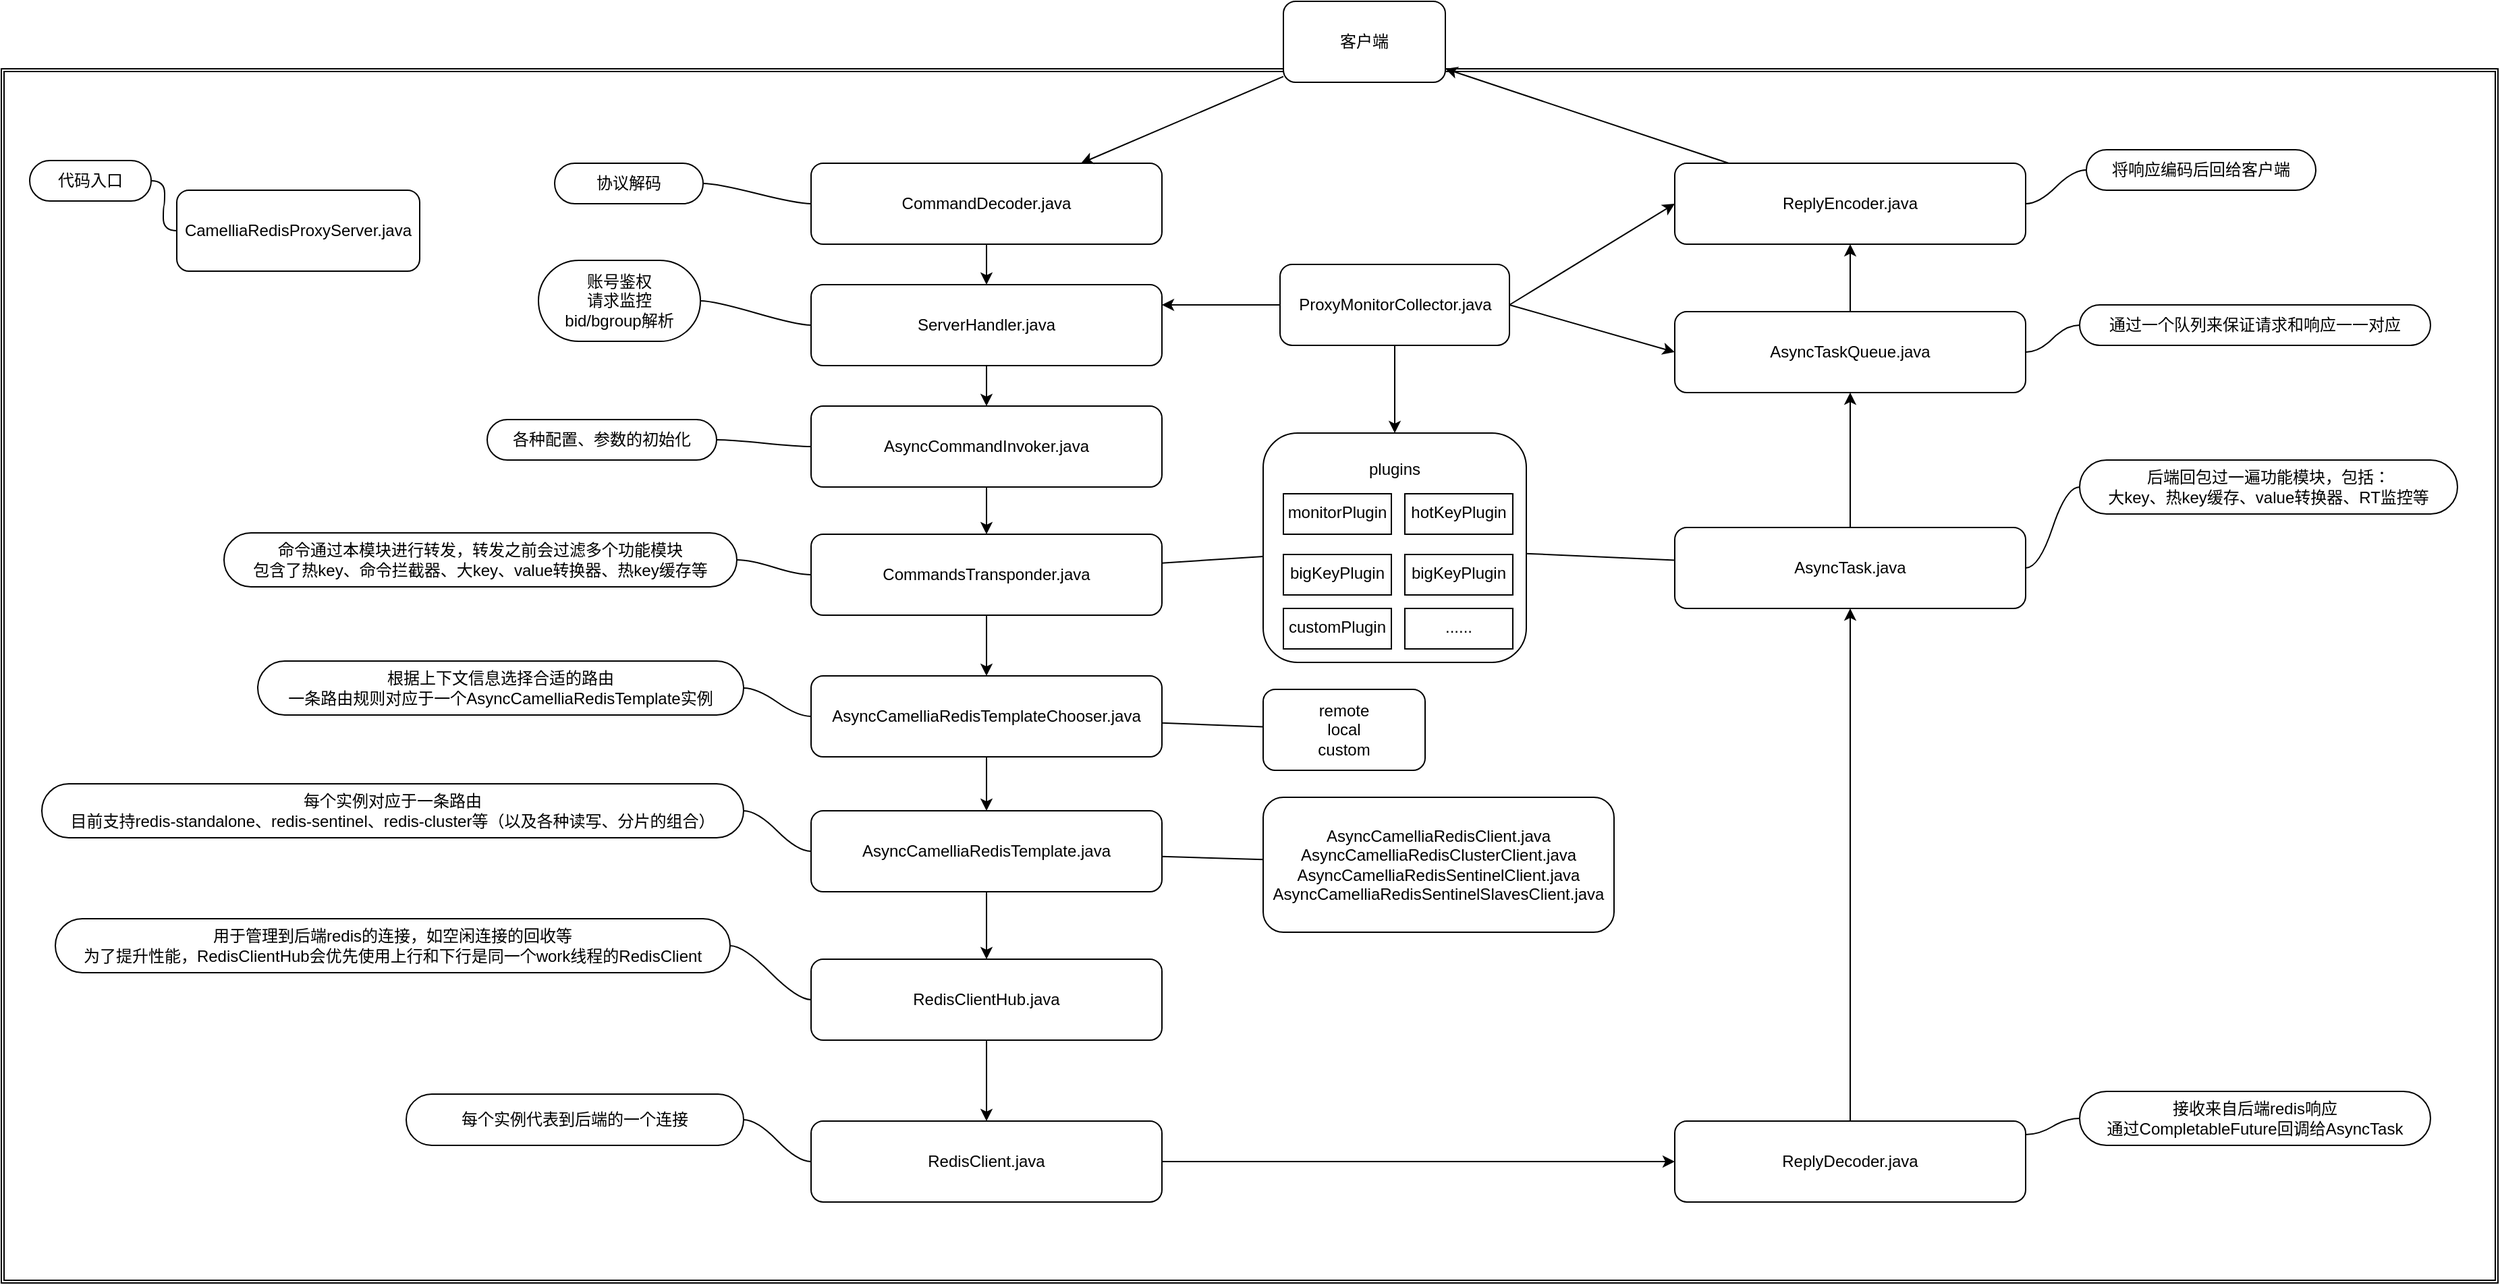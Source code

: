 <mxfile version="15.7.3" type="device"><diagram id="B0rq02993B2-hYQBSMJg" name="第 1 页"><mxGraphModel dx="2858" dy="1236" grid="1" gridSize="10" guides="1" tooltips="1" connect="1" arrows="1" fold="1" page="1" pageScale="1" pageWidth="827" pageHeight="1169" math="0" shadow="0"><root><mxCell id="0"/><mxCell id="1" parent="0"/><mxCell id="HqHJhorlUZuYk0NV3Dop-37" value="" style="shape=ext;double=1;rounded=0;whiteSpace=wrap;html=1;fontSize=12;align=center;verticalAlign=top;" parent="1" vertex="1"><mxGeometry x="-330" y="180" width="1850" height="900" as="geometry"/></mxCell><mxCell id="BX8Up6AO_PbBU9zY_H3O-1" value="CamelliaRedisProxyServer.java" style="rounded=1;whiteSpace=wrap;html=1;" parent="1" vertex="1"><mxGeometry x="-200" y="270" width="180" height="60" as="geometry"/></mxCell><mxCell id="BX8Up6AO_PbBU9zY_H3O-3" value="CommandDecoder.java" style="rounded=1;whiteSpace=wrap;html=1;" parent="1" vertex="1"><mxGeometry x="270" y="250" width="260" height="60" as="geometry"/></mxCell><mxCell id="BX8Up6AO_PbBU9zY_H3O-4" value="ServerHandler.java" style="rounded=1;whiteSpace=wrap;html=1;" parent="1" vertex="1"><mxGeometry x="270" y="340" width="260" height="60" as="geometry"/></mxCell><mxCell id="BX8Up6AO_PbBU9zY_H3O-5" value="AsyncCommandInvoker.java" style="rounded=1;whiteSpace=wrap;html=1;" parent="1" vertex="1"><mxGeometry x="270" y="430" width="260" height="60" as="geometry"/></mxCell><mxCell id="BX8Up6AO_PbBU9zY_H3O-6" value="CommandsTransponder.java" style="rounded=1;whiteSpace=wrap;html=1;" parent="1" vertex="1"><mxGeometry x="270" y="525" width="260" height="60" as="geometry"/></mxCell><mxCell id="BX8Up6AO_PbBU9zY_H3O-7" value="" style="endArrow=classic;html=1;" parent="1" source="BX8Up6AO_PbBU9zY_H3O-3" target="BX8Up6AO_PbBU9zY_H3O-4" edge="1"><mxGeometry width="50" height="50" relative="1" as="geometry"><mxPoint x="390" y="410" as="sourcePoint"/><mxPoint x="440" y="360" as="targetPoint"/></mxGeometry></mxCell><mxCell id="BX8Up6AO_PbBU9zY_H3O-8" value="" style="endArrow=classic;html=1;" parent="1" source="BX8Up6AO_PbBU9zY_H3O-4" target="BX8Up6AO_PbBU9zY_H3O-5" edge="1"><mxGeometry width="50" height="50" relative="1" as="geometry"><mxPoint x="445" y="320" as="sourcePoint"/><mxPoint x="445" y="350" as="targetPoint"/></mxGeometry></mxCell><mxCell id="BX8Up6AO_PbBU9zY_H3O-9" value="" style="endArrow=classic;html=1;" parent="1" source="BX8Up6AO_PbBU9zY_H3O-5" target="BX8Up6AO_PbBU9zY_H3O-6" edge="1"><mxGeometry width="50" height="50" relative="1" as="geometry"><mxPoint x="430" y="500" as="sourcePoint"/><mxPoint x="630" y="360" as="targetPoint"/></mxGeometry></mxCell><mxCell id="HqHJhorlUZuYk0NV3Dop-1" value="&lt;font style=&quot;font-size: 12px ; line-height: 120%&quot;&gt;plugins&lt;br&gt;&lt;/font&gt;" style="rounded=1;whiteSpace=wrap;html=1;align=center;spacingTop=6;spacing=9;verticalAlign=top;" parent="1" vertex="1"><mxGeometry x="605" y="450" width="195" height="170" as="geometry"/></mxCell><mxCell id="HqHJhorlUZuYk0NV3Dop-10" value="" style="endArrow=none;html=1;" parent="1" source="BX8Up6AO_PbBU9zY_H3O-6" target="HqHJhorlUZuYk0NV3Dop-1" edge="1"><mxGeometry width="50" height="50" relative="1" as="geometry"><mxPoint x="540" y="670" as="sourcePoint"/><mxPoint x="790" y="560" as="targetPoint"/></mxGeometry></mxCell><mxCell id="HqHJhorlUZuYk0NV3Dop-12" value="AsyncCamelliaRedisTemplateChooser.java" style="rounded=1;whiteSpace=wrap;html=1;" parent="1" vertex="1"><mxGeometry x="270" y="630" width="260" height="60" as="geometry"/></mxCell><mxCell id="HqHJhorlUZuYk0NV3Dop-13" value="" style="endArrow=classic;html=1;" parent="1" source="BX8Up6AO_PbBU9zY_H3O-6" target="HqHJhorlUZuYk0NV3Dop-12" edge="1"><mxGeometry width="50" height="50" relative="1" as="geometry"><mxPoint x="403" y="560" as="sourcePoint"/><mxPoint x="410" y="535" as="targetPoint"/></mxGeometry></mxCell><mxCell id="HqHJhorlUZuYk0NV3Dop-14" value="AsyncCamelliaRedisTemplate.java" style="rounded=1;whiteSpace=wrap;html=1;" parent="1" vertex="1"><mxGeometry x="270" y="730" width="260" height="60" as="geometry"/></mxCell><mxCell id="HqHJhorlUZuYk0NV3Dop-15" value="" style="endArrow=classic;html=1;" parent="1" source="HqHJhorlUZuYk0NV3Dop-12" target="HqHJhorlUZuYk0NV3Dop-14" edge="1"><mxGeometry width="50" height="50" relative="1" as="geometry"><mxPoint x="430" y="600" as="sourcePoint"/><mxPoint x="480" y="550" as="targetPoint"/></mxGeometry></mxCell><mxCell id="HqHJhorlUZuYk0NV3Dop-16" value="remote&lt;br&gt;local&lt;br&gt;custom" style="rounded=1;whiteSpace=wrap;html=1;align=center;" parent="1" vertex="1"><mxGeometry x="605" y="640" width="120" height="60" as="geometry"/></mxCell><mxCell id="HqHJhorlUZuYk0NV3Dop-17" value="" style="endArrow=none;html=1;" parent="1" source="HqHJhorlUZuYk0NV3Dop-12" target="HqHJhorlUZuYk0NV3Dop-16" edge="1"><mxGeometry width="50" height="50" relative="1" as="geometry"><mxPoint x="430" y="640" as="sourcePoint"/><mxPoint x="480" y="590" as="targetPoint"/></mxGeometry></mxCell><mxCell id="HqHJhorlUZuYk0NV3Dop-18" value="&lt;p style=&quot;line-height: 150% ; font-size: 12px&quot;&gt;&lt;/p&gt;&lt;div style=&quot;font-size: 12px&quot;&gt;AsyncCamelliaRedisClient.java&lt;/div&gt;&lt;div style=&quot;font-size: 12px&quot;&gt;AsyncCamelliaRedisClusterClient.java&lt;/div&gt;&lt;div style=&quot;font-size: 12px&quot;&gt;AsyncCamelliaRedisSentinelClient.java&lt;/div&gt;&lt;div style=&quot;font-size: 12px&quot;&gt;AsyncCamelliaRedisSentinelSlavesClient.java&lt;/div&gt;&lt;p style=&quot;font-size: 12px&quot;&gt;&lt;/p&gt;" style="rounded=1;whiteSpace=wrap;html=1;spacing=22;fontSize=12;spacingTop=0;" parent="1" vertex="1"><mxGeometry x="605" y="720" width="260" height="100" as="geometry"/></mxCell><mxCell id="HqHJhorlUZuYk0NV3Dop-19" value="" style="endArrow=none;html=1;fontSize=12;" parent="1" source="HqHJhorlUZuYk0NV3Dop-14" target="HqHJhorlUZuYk0NV3Dop-18" edge="1"><mxGeometry width="50" height="50" relative="1" as="geometry"><mxPoint x="430" y="630" as="sourcePoint"/><mxPoint x="480" y="580" as="targetPoint"/></mxGeometry></mxCell><mxCell id="HqHJhorlUZuYk0NV3Dop-24" value="协议解码" style="whiteSpace=wrap;html=1;rounded=1;arcSize=50;align=center;verticalAlign=middle;strokeWidth=1;autosize=1;spacing=4;treeFolding=1;treeMoving=1;newEdgeStyle={&quot;edgeStyle&quot;:&quot;entityRelationEdgeStyle&quot;,&quot;startArrow&quot;:&quot;none&quot;,&quot;endArrow&quot;:&quot;none&quot;,&quot;segment&quot;:10,&quot;curved&quot;:1};fontSize=12;" parent="1" vertex="1"><mxGeometry x="80" y="250" width="110" height="30" as="geometry"/></mxCell><mxCell id="HqHJhorlUZuYk0NV3Dop-25" value="" style="edgeStyle=entityRelationEdgeStyle;startArrow=none;endArrow=none;segment=10;curved=1;fontSize=12;" parent="1" source="BX8Up6AO_PbBU9zY_H3O-3" target="HqHJhorlUZuYk0NV3Dop-24" edge="1"><mxGeometry relative="1" as="geometry"><mxPoint x="260" y="300" as="sourcePoint"/></mxGeometry></mxCell><mxCell id="HqHJhorlUZuYk0NV3Dop-26" value="账号鉴权&lt;br&gt;请求监控&lt;br&gt;bid/bgroup解析" style="whiteSpace=wrap;html=1;rounded=1;arcSize=50;align=center;verticalAlign=middle;strokeWidth=1;autosize=1;spacing=4;treeFolding=1;treeMoving=1;newEdgeStyle={&quot;edgeStyle&quot;:&quot;entityRelationEdgeStyle&quot;,&quot;startArrow&quot;:&quot;none&quot;,&quot;endArrow&quot;:&quot;none&quot;,&quot;segment&quot;:10,&quot;curved&quot;:1};fontSize=12;" parent="1" vertex="1"><mxGeometry x="68" y="322" width="120" height="60" as="geometry"/></mxCell><mxCell id="HqHJhorlUZuYk0NV3Dop-27" value="" style="edgeStyle=entityRelationEdgeStyle;startArrow=none;endArrow=none;segment=10;curved=1;fontSize=12;" parent="1" source="BX8Up6AO_PbBU9zY_H3O-4" target="HqHJhorlUZuYk0NV3Dop-26" edge="1"><mxGeometry relative="1" as="geometry"><mxPoint x="100" y="390" as="sourcePoint"/></mxGeometry></mxCell><mxCell id="HqHJhorlUZuYk0NV3Dop-28" value="各种配置、参数的初始化" style="whiteSpace=wrap;html=1;rounded=1;arcSize=50;align=center;verticalAlign=middle;strokeWidth=1;autosize=1;spacing=4;treeFolding=1;treeMoving=1;newEdgeStyle={&quot;edgeStyle&quot;:&quot;entityRelationEdgeStyle&quot;,&quot;startArrow&quot;:&quot;none&quot;,&quot;endArrow&quot;:&quot;none&quot;,&quot;segment&quot;:10,&quot;curved&quot;:1};fontSize=12;" parent="1" vertex="1"><mxGeometry x="30" y="440" width="170" height="30" as="geometry"/></mxCell><mxCell id="HqHJhorlUZuYk0NV3Dop-29" value="" style="edgeStyle=entityRelationEdgeStyle;startArrow=none;endArrow=none;segment=10;curved=1;fontSize=12;" parent="1" source="BX8Up6AO_PbBU9zY_H3O-5" target="HqHJhorlUZuYk0NV3Dop-28" edge="1"><mxGeometry relative="1" as="geometry"><mxPoint x="270" y="450" as="sourcePoint"/></mxGeometry></mxCell><mxCell id="HqHJhorlUZuYk0NV3Dop-30" value="命令通过本模块进行转发，转发之前会过滤多个功能模块&lt;br&gt;包含了热key、命令拦截器、大key、value转换器、热key缓存等" style="whiteSpace=wrap;html=1;rounded=1;arcSize=50;align=center;verticalAlign=middle;strokeWidth=1;autosize=1;spacing=4;treeFolding=1;treeMoving=1;newEdgeStyle={&quot;edgeStyle&quot;:&quot;entityRelationEdgeStyle&quot;,&quot;startArrow&quot;:&quot;none&quot;,&quot;endArrow&quot;:&quot;none&quot;,&quot;segment&quot;:10,&quot;curved&quot;:1};fontSize=12;" parent="1" vertex="1"><mxGeometry x="-165" y="524" width="380" height="40" as="geometry"/></mxCell><mxCell id="HqHJhorlUZuYk0NV3Dop-31" value="" style="edgeStyle=entityRelationEdgeStyle;startArrow=none;endArrow=none;segment=10;curved=1;fontSize=12;" parent="1" source="BX8Up6AO_PbBU9zY_H3O-6" target="HqHJhorlUZuYk0NV3Dop-30" edge="1"><mxGeometry relative="1" as="geometry"><mxPoint x="40" y="550" as="sourcePoint"/></mxGeometry></mxCell><mxCell id="HqHJhorlUZuYk0NV3Dop-32" value="根据上下文信息选择合适的路由&lt;br&gt;一条路由规则对应于一个AsyncCamelliaRedisTemplate实例" style="whiteSpace=wrap;html=1;rounded=1;arcSize=50;align=center;verticalAlign=middle;strokeWidth=1;autosize=1;spacing=4;treeFolding=1;treeMoving=1;newEdgeStyle={&quot;edgeStyle&quot;:&quot;entityRelationEdgeStyle&quot;,&quot;startArrow&quot;:&quot;none&quot;,&quot;endArrow&quot;:&quot;none&quot;,&quot;segment&quot;:10,&quot;curved&quot;:1};fontSize=12;" parent="1" vertex="1"><mxGeometry x="-140" y="619" width="360" height="40" as="geometry"/></mxCell><mxCell id="HqHJhorlUZuYk0NV3Dop-33" value="" style="edgeStyle=entityRelationEdgeStyle;startArrow=none;endArrow=none;segment=10;curved=1;fontSize=12;" parent="1" source="HqHJhorlUZuYk0NV3Dop-12" target="HqHJhorlUZuYk0NV3Dop-32" edge="1"><mxGeometry relative="1" as="geometry"><mxPoint x="40" y="670" as="sourcePoint"/></mxGeometry></mxCell><mxCell id="HqHJhorlUZuYk0NV3Dop-34" value="每个实例对应于一条路由&lt;br&gt;目前支持redis-standalone、redis-sentinel、redis-cluster等（以及各种读写、分片的组合）" style="whiteSpace=wrap;html=1;rounded=1;arcSize=50;align=center;verticalAlign=middle;strokeWidth=1;autosize=1;spacing=4;treeFolding=1;treeMoving=1;newEdgeStyle={&quot;edgeStyle&quot;:&quot;entityRelationEdgeStyle&quot;,&quot;startArrow&quot;:&quot;none&quot;,&quot;endArrow&quot;:&quot;none&quot;,&quot;segment&quot;:10,&quot;curved&quot;:1};fontSize=12;" parent="1" vertex="1"><mxGeometry x="-300" y="710" width="520" height="40" as="geometry"/></mxCell><mxCell id="HqHJhorlUZuYk0NV3Dop-35" value="" style="edgeStyle=entityRelationEdgeStyle;startArrow=none;endArrow=none;segment=10;curved=1;fontSize=12;" parent="1" source="HqHJhorlUZuYk0NV3Dop-14" target="HqHJhorlUZuYk0NV3Dop-34" edge="1"><mxGeometry relative="1" as="geometry"><mxPoint x="71.5" y="770" as="sourcePoint"/></mxGeometry></mxCell><mxCell id="HqHJhorlUZuYk0NV3Dop-38" value="RedisClientHub.java" style="rounded=1;whiteSpace=wrap;html=1;" parent="1" vertex="1"><mxGeometry x="270" y="840" width="260" height="60" as="geometry"/></mxCell><mxCell id="HqHJhorlUZuYk0NV3Dop-39" value="RedisClient.java" style="rounded=1;whiteSpace=wrap;html=1;" parent="1" vertex="1"><mxGeometry x="270" y="960" width="260" height="60" as="geometry"/></mxCell><mxCell id="HqHJhorlUZuYk0NV3Dop-41" value="" style="endArrow=classic;html=1;fontSize=12;" parent="1" source="HqHJhorlUZuYk0NV3Dop-14" target="HqHJhorlUZuYk0NV3Dop-38" edge="1"><mxGeometry width="50" height="50" relative="1" as="geometry"><mxPoint x="480" y="920" as="sourcePoint"/><mxPoint x="530" y="870" as="targetPoint"/></mxGeometry></mxCell><mxCell id="HqHJhorlUZuYk0NV3Dop-42" value="" style="endArrow=classic;html=1;fontSize=12;" parent="1" source="HqHJhorlUZuYk0NV3Dop-38" target="HqHJhorlUZuYk0NV3Dop-39" edge="1"><mxGeometry width="50" height="50" relative="1" as="geometry"><mxPoint x="480" y="920" as="sourcePoint"/><mxPoint x="530" y="870" as="targetPoint"/></mxGeometry></mxCell><mxCell id="HqHJhorlUZuYk0NV3Dop-43" value="用于管理到后端redis的连接，如空闲连接的回收等&lt;br&gt;为了提升性能，RedisClientHub会优先使用上行和下行是同一个work线程的RedisClient" style="whiteSpace=wrap;html=1;rounded=1;arcSize=50;align=center;verticalAlign=middle;strokeWidth=1;autosize=1;spacing=4;treeFolding=1;treeMoving=1;newEdgeStyle={&quot;edgeStyle&quot;:&quot;entityRelationEdgeStyle&quot;,&quot;startArrow&quot;:&quot;none&quot;,&quot;endArrow&quot;:&quot;none&quot;,&quot;segment&quot;:10,&quot;curved&quot;:1};fontSize=12;" parent="1" vertex="1"><mxGeometry x="-290" y="810" width="500" height="40" as="geometry"/></mxCell><mxCell id="HqHJhorlUZuYk0NV3Dop-44" value="" style="edgeStyle=entityRelationEdgeStyle;startArrow=none;endArrow=none;segment=10;curved=1;fontSize=12;" parent="1" source="HqHJhorlUZuYk0NV3Dop-38" target="HqHJhorlUZuYk0NV3Dop-43" edge="1"><mxGeometry relative="1" as="geometry"><mxPoint x="302.5" y="880" as="sourcePoint"/></mxGeometry></mxCell><mxCell id="HqHJhorlUZuYk0NV3Dop-46" value="每个实例代表到后端的一个连接" style="whiteSpace=wrap;html=1;rounded=1;arcSize=50;align=center;verticalAlign=middle;strokeWidth=1;autosize=1;spacing=4;treeFolding=1;treeMoving=1;newEdgeStyle={&quot;edgeStyle&quot;:&quot;entityRelationEdgeStyle&quot;,&quot;startArrow&quot;:&quot;none&quot;,&quot;endArrow&quot;:&quot;none&quot;,&quot;segment&quot;:10,&quot;curved&quot;:1};fontSize=12;" parent="1" vertex="1"><mxGeometry x="-30" y="940" width="250" height="38" as="geometry"/></mxCell><mxCell id="HqHJhorlUZuYk0NV3Dop-47" value="" style="edgeStyle=entityRelationEdgeStyle;startArrow=none;endArrow=none;segment=10;curved=1;fontSize=12;" parent="1" source="HqHJhorlUZuYk0NV3Dop-39" target="HqHJhorlUZuYk0NV3Dop-46" edge="1"><mxGeometry relative="1" as="geometry"><mxPoint x="20" y="990" as="sourcePoint"/></mxGeometry></mxCell><mxCell id="HqHJhorlUZuYk0NV3Dop-48" value="代码入口" style="whiteSpace=wrap;html=1;rounded=1;arcSize=50;align=center;verticalAlign=middle;strokeWidth=1;autosize=1;spacing=4;treeFolding=1;treeMoving=1;newEdgeStyle={&quot;edgeStyle&quot;:&quot;entityRelationEdgeStyle&quot;,&quot;startArrow&quot;:&quot;none&quot;,&quot;endArrow&quot;:&quot;none&quot;,&quot;segment&quot;:10,&quot;curved&quot;:1};fontSize=12;" parent="1" vertex="1"><mxGeometry x="-309" y="248" width="90" height="30" as="geometry"/></mxCell><mxCell id="HqHJhorlUZuYk0NV3Dop-49" value="" style="edgeStyle=entityRelationEdgeStyle;startArrow=none;endArrow=none;segment=10;curved=1;fontSize=12;" parent="1" source="BX8Up6AO_PbBU9zY_H3O-1" target="HqHJhorlUZuYk0NV3Dop-48" edge="1"><mxGeometry relative="1" as="geometry"><mxPoint x="-200" y="340" as="sourcePoint"/></mxGeometry></mxCell><mxCell id="HqHJhorlUZuYk0NV3Dop-51" value="ReplyDecoder.java" style="rounded=1;whiteSpace=wrap;html=1;" parent="1" vertex="1"><mxGeometry x="910" y="960" width="260" height="60" as="geometry"/></mxCell><mxCell id="HqHJhorlUZuYk0NV3Dop-52" value="AsyncTask.java" style="rounded=1;whiteSpace=wrap;html=1;" parent="1" vertex="1"><mxGeometry x="910" y="520" width="260" height="60" as="geometry"/></mxCell><mxCell id="HqHJhorlUZuYk0NV3Dop-53" value="AsyncTaskQueue.java" style="rounded=1;whiteSpace=wrap;html=1;" parent="1" vertex="1"><mxGeometry x="910" y="360" width="260" height="60" as="geometry"/></mxCell><mxCell id="HqHJhorlUZuYk0NV3Dop-54" value="ReplyEncoder.java" style="rounded=1;whiteSpace=wrap;html=1;" parent="1" vertex="1"><mxGeometry x="910" y="250" width="260" height="60" as="geometry"/></mxCell><mxCell id="HqHJhorlUZuYk0NV3Dop-55" value="" style="endArrow=classic;html=1;fontSize=12;" parent="1" source="HqHJhorlUZuYk0NV3Dop-39" target="HqHJhorlUZuYk0NV3Dop-51" edge="1"><mxGeometry width="50" height="50" relative="1" as="geometry"><mxPoint x="740" y="700" as="sourcePoint"/><mxPoint x="790" y="650" as="targetPoint"/></mxGeometry></mxCell><mxCell id="HqHJhorlUZuYk0NV3Dop-56" value="" style="endArrow=classic;html=1;fontSize=12;" parent="1" source="HqHJhorlUZuYk0NV3Dop-51" target="HqHJhorlUZuYk0NV3Dop-52" edge="1"><mxGeometry width="50" height="50" relative="1" as="geometry"><mxPoint x="740" y="700" as="sourcePoint"/><mxPoint x="790" y="650" as="targetPoint"/></mxGeometry></mxCell><mxCell id="HqHJhorlUZuYk0NV3Dop-57" value="客户端" style="rounded=1;whiteSpace=wrap;html=1;fontSize=12;align=center;" parent="1" vertex="1"><mxGeometry x="620" y="130" width="120" height="60" as="geometry"/></mxCell><mxCell id="HqHJhorlUZuYk0NV3Dop-58" value="" style="endArrow=classic;html=1;fontSize=12;" parent="1" source="HqHJhorlUZuYk0NV3Dop-57" target="BX8Up6AO_PbBU9zY_H3O-3" edge="1"><mxGeometry width="50" height="50" relative="1" as="geometry"><mxPoint x="740" y="450" as="sourcePoint"/><mxPoint x="790" y="400" as="targetPoint"/></mxGeometry></mxCell><mxCell id="HqHJhorlUZuYk0NV3Dop-59" value="" style="endArrow=classic;html=1;fontSize=12;" parent="1" source="HqHJhorlUZuYk0NV3Dop-54" target="HqHJhorlUZuYk0NV3Dop-57" edge="1"><mxGeometry width="50" height="50" relative="1" as="geometry"><mxPoint x="740" y="450" as="sourcePoint"/><mxPoint x="790" y="400" as="targetPoint"/></mxGeometry></mxCell><mxCell id="HqHJhorlUZuYk0NV3Dop-60" value="" style="endArrow=classic;html=1;fontSize=12;" parent="1" source="HqHJhorlUZuYk0NV3Dop-53" target="HqHJhorlUZuYk0NV3Dop-54" edge="1"><mxGeometry width="50" height="50" relative="1" as="geometry"><mxPoint x="740" y="450" as="sourcePoint"/><mxPoint x="790" y="400" as="targetPoint"/></mxGeometry></mxCell><mxCell id="HqHJhorlUZuYk0NV3Dop-61" value="" style="endArrow=classic;html=1;fontSize=12;" parent="1" source="HqHJhorlUZuYk0NV3Dop-52" target="HqHJhorlUZuYk0NV3Dop-53" edge="1"><mxGeometry width="50" height="50" relative="1" as="geometry"><mxPoint x="740" y="450" as="sourcePoint"/><mxPoint x="790" y="400" as="targetPoint"/></mxGeometry></mxCell><mxCell id="HqHJhorlUZuYk0NV3Dop-62" value="接收来自后端redis响应&lt;br&gt;通过CompletableFuture回调给AsyncTask" style="whiteSpace=wrap;html=1;rounded=1;arcSize=50;align=center;verticalAlign=middle;strokeWidth=1;autosize=1;spacing=4;treeFolding=1;treeMoving=1;newEdgeStyle={&quot;edgeStyle&quot;:&quot;entityRelationEdgeStyle&quot;,&quot;startArrow&quot;:&quot;none&quot;,&quot;endArrow&quot;:&quot;none&quot;,&quot;segment&quot;:10,&quot;curved&quot;:1};fontSize=12;" parent="1" vertex="1"><mxGeometry x="1210" y="938" width="260" height="40" as="geometry"/></mxCell><mxCell id="HqHJhorlUZuYk0NV3Dop-63" value="" style="edgeStyle=entityRelationEdgeStyle;startArrow=none;endArrow=none;segment=10;curved=1;fontSize=12;" parent="1" target="HqHJhorlUZuYk0NV3Dop-62" edge="1"><mxGeometry relative="1" as="geometry"><mxPoint x="1170" y="970" as="sourcePoint"/></mxGeometry></mxCell><mxCell id="HqHJhorlUZuYk0NV3Dop-64" value="后端回包过一遍功能模块，包括：&lt;br&gt;大key、热key缓存、value转换器、RT监控等" style="whiteSpace=wrap;html=1;rounded=1;arcSize=50;align=center;verticalAlign=middle;strokeWidth=1;autosize=1;spacing=4;treeFolding=1;treeMoving=1;newEdgeStyle={&quot;edgeStyle&quot;:&quot;entityRelationEdgeStyle&quot;,&quot;startArrow&quot;:&quot;none&quot;,&quot;endArrow&quot;:&quot;none&quot;,&quot;segment&quot;:10,&quot;curved&quot;:1};fontSize=12;" parent="1" vertex="1"><mxGeometry x="1210" y="470" width="280" height="40" as="geometry"/></mxCell><mxCell id="HqHJhorlUZuYk0NV3Dop-65" value="" style="edgeStyle=entityRelationEdgeStyle;startArrow=none;endArrow=none;segment=10;curved=1;fontSize=12;" parent="1" source="HqHJhorlUZuYk0NV3Dop-52" target="HqHJhorlUZuYk0NV3Dop-64" edge="1"><mxGeometry relative="1" as="geometry"><mxPoint x="1110" y="730" as="sourcePoint"/></mxGeometry></mxCell><mxCell id="HqHJhorlUZuYk0NV3Dop-66" value="通过一个队列来保证请求和响应一一对应" style="whiteSpace=wrap;html=1;rounded=1;arcSize=50;align=center;verticalAlign=middle;strokeWidth=1;autosize=1;spacing=4;treeFolding=1;treeMoving=1;newEdgeStyle={&quot;edgeStyle&quot;:&quot;entityRelationEdgeStyle&quot;,&quot;startArrow&quot;:&quot;none&quot;,&quot;endArrow&quot;:&quot;none&quot;,&quot;segment&quot;:10,&quot;curved&quot;:1};fontSize=12;" parent="1" vertex="1"><mxGeometry x="1210" y="355" width="260" height="30" as="geometry"/></mxCell><mxCell id="HqHJhorlUZuYk0NV3Dop-67" value="" style="edgeStyle=entityRelationEdgeStyle;startArrow=none;endArrow=none;segment=10;curved=1;fontSize=12;" parent="1" source="HqHJhorlUZuYk0NV3Dop-53" target="HqHJhorlUZuYk0NV3Dop-66" edge="1"><mxGeometry relative="1" as="geometry"><mxPoint x="1160" y="390" as="sourcePoint"/></mxGeometry></mxCell><mxCell id="HqHJhorlUZuYk0NV3Dop-68" value="将响应编码后回给客户端" style="whiteSpace=wrap;html=1;rounded=1;arcSize=50;align=center;verticalAlign=middle;strokeWidth=1;autosize=1;spacing=4;treeFolding=1;treeMoving=1;newEdgeStyle={&quot;edgeStyle&quot;:&quot;entityRelationEdgeStyle&quot;,&quot;startArrow&quot;:&quot;none&quot;,&quot;endArrow&quot;:&quot;none&quot;,&quot;segment&quot;:10,&quot;curved&quot;:1};fontSize=12;" parent="1" vertex="1"><mxGeometry x="1215" y="240" width="170" height="30" as="geometry"/></mxCell><mxCell id="HqHJhorlUZuYk0NV3Dop-69" value="" style="edgeStyle=entityRelationEdgeStyle;startArrow=none;endArrow=none;segment=10;curved=1;fontSize=12;" parent="1" source="HqHJhorlUZuYk0NV3Dop-54" target="HqHJhorlUZuYk0NV3Dop-68" edge="1"><mxGeometry relative="1" as="geometry"><mxPoint x="960" y="540" as="sourcePoint"/></mxGeometry></mxCell><mxCell id="A3q11_ffTGcD_G_k4dlb-1" value="" style="endArrow=none;html=1;" parent="1" source="HqHJhorlUZuYk0NV3Dop-1" target="HqHJhorlUZuYk0NV3Dop-52" edge="1"><mxGeometry width="50" height="50" relative="1" as="geometry"><mxPoint x="750" y="460" as="sourcePoint"/><mxPoint x="800" y="410" as="targetPoint"/></mxGeometry></mxCell><mxCell id="XZvx54sCrBvwFxeRCp7F-1" value="ProxyMonitorCollector.java" style="rounded=1;whiteSpace=wrap;html=1;" parent="1" vertex="1"><mxGeometry x="617.5" y="325" width="170" height="60" as="geometry"/></mxCell><mxCell id="XZvx54sCrBvwFxeRCp7F-2" value="" style="endArrow=classic;html=1;entryX=1;entryY=0.25;entryDx=0;entryDy=0;" parent="1" source="XZvx54sCrBvwFxeRCp7F-1" target="BX8Up6AO_PbBU9zY_H3O-4" edge="1"><mxGeometry width="50" height="50" relative="1" as="geometry"><mxPoint x="680" y="430" as="sourcePoint"/><mxPoint x="730" y="380" as="targetPoint"/></mxGeometry></mxCell><mxCell id="ve4fjwBcGP6oi2rFmaPs-1" value="monitorPlugin" style="rounded=0;whiteSpace=wrap;html=1;verticalAlign=top;" vertex="1" parent="1"><mxGeometry x="620" y="495" width="80" height="30" as="geometry"/></mxCell><mxCell id="ve4fjwBcGP6oi2rFmaPs-2" value="hotKeyPlugin" style="rounded=0;whiteSpace=wrap;html=1;verticalAlign=top;" vertex="1" parent="1"><mxGeometry x="710" y="495" width="80" height="30" as="geometry"/></mxCell><mxCell id="ve4fjwBcGP6oi2rFmaPs-3" value="bigKeyPlugin" style="rounded=0;whiteSpace=wrap;html=1;verticalAlign=top;" vertex="1" parent="1"><mxGeometry x="620" y="540" width="80" height="30" as="geometry"/></mxCell><mxCell id="ve4fjwBcGP6oi2rFmaPs-5" value="bigKeyPlugin" style="rounded=0;whiteSpace=wrap;html=1;verticalAlign=top;" vertex="1" parent="1"><mxGeometry x="710" y="540" width="80" height="30" as="geometry"/></mxCell><mxCell id="ve4fjwBcGP6oi2rFmaPs-6" value="customPlugin" style="rounded=0;whiteSpace=wrap;html=1;verticalAlign=top;" vertex="1" parent="1"><mxGeometry x="620" y="580" width="80" height="30" as="geometry"/></mxCell><mxCell id="ve4fjwBcGP6oi2rFmaPs-7" value="......" style="rounded=0;whiteSpace=wrap;html=1;verticalAlign=top;" vertex="1" parent="1"><mxGeometry x="710" y="580" width="80" height="30" as="geometry"/></mxCell><mxCell id="ve4fjwBcGP6oi2rFmaPs-8" value="" style="endArrow=classic;html=1;rounded=0;entryX=0.5;entryY=0;entryDx=0;entryDy=0;" edge="1" parent="1" source="XZvx54sCrBvwFxeRCp7F-1" target="HqHJhorlUZuYk0NV3Dop-1"><mxGeometry width="50" height="50" relative="1" as="geometry"><mxPoint x="690" y="500" as="sourcePoint"/><mxPoint x="740" y="450" as="targetPoint"/></mxGeometry></mxCell><mxCell id="ve4fjwBcGP6oi2rFmaPs-9" value="" style="endArrow=classic;html=1;rounded=0;exitX=1;exitY=0.5;exitDx=0;exitDy=0;entryX=0;entryY=0.5;entryDx=0;entryDy=0;" edge="1" parent="1" source="XZvx54sCrBvwFxeRCp7F-1" target="HqHJhorlUZuYk0NV3Dop-53"><mxGeometry width="50" height="50" relative="1" as="geometry"><mxPoint x="690" y="500" as="sourcePoint"/><mxPoint x="740" y="450" as="targetPoint"/></mxGeometry></mxCell><mxCell id="ve4fjwBcGP6oi2rFmaPs-10" value="" style="endArrow=classic;html=1;rounded=0;entryX=0;entryY=0.5;entryDx=0;entryDy=0;exitX=1;exitY=0.5;exitDx=0;exitDy=0;" edge="1" parent="1" source="XZvx54sCrBvwFxeRCp7F-1" target="HqHJhorlUZuYk0NV3Dop-54"><mxGeometry width="50" height="50" relative="1" as="geometry"><mxPoint x="690" y="500" as="sourcePoint"/><mxPoint x="740" y="450" as="targetPoint"/></mxGeometry></mxCell></root></mxGraphModel></diagram></mxfile>